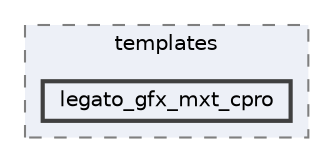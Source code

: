digraph "C:/microchip/harmony3/gfx/middleware/legato/templates/legato_gfx_mxt_cpro"
{
 // INTERACTIVE_SVG=YES
 // LATEX_PDF_SIZE
  bgcolor="transparent";
  edge [fontname=Helvetica,fontsize=10,labelfontname=Helvetica,labelfontsize=10];
  node [fontname=Helvetica,fontsize=10,shape=box,height=0.2,width=0.4];
  compound=true
  subgraph clusterdir_27060b8ba7135d7ec9605be61af03ed3 {
    graph [ bgcolor="#edf0f7", pencolor="grey50", label="templates", fontname=Helvetica,fontsize=10 style="filled,dashed", URL="dir_27060b8ba7135d7ec9605be61af03ed3.html",tooltip=""]
  dir_f6fb71a4e22a5ca39ee98b15789aa31d [label="legato_gfx_mxt_cpro", fillcolor="#edf0f7", color="grey25", style="filled,bold", URL="dir_f6fb71a4e22a5ca39ee98b15789aa31d.html",tooltip=""];
  }
}
